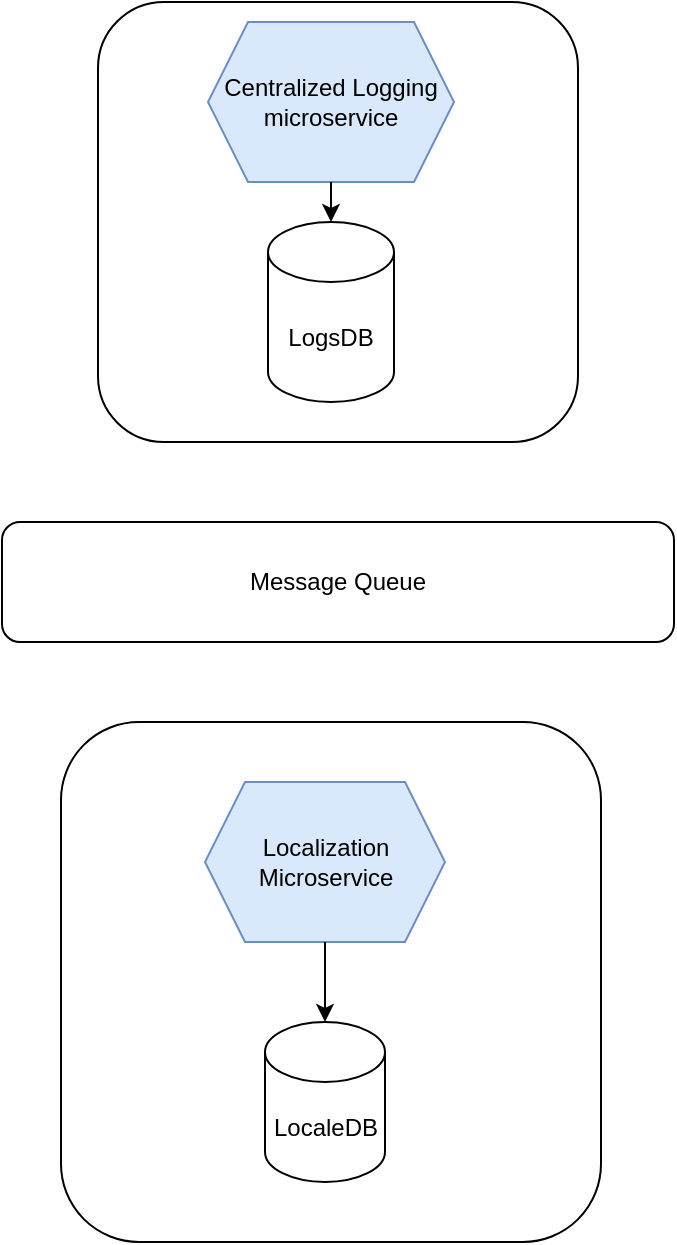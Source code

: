 <mxfile version="20.1.1" type="github">
  <diagram id="tqQHStCgdkgHb4JdpzSc" name="Page-1">
    <mxGraphModel dx="1234" dy="794" grid="1" gridSize="10" guides="1" tooltips="1" connect="1" arrows="1" fold="1" page="1" pageScale="1" pageWidth="827" pageHeight="1169" math="0" shadow="0">
      <root>
        <mxCell id="0" />
        <mxCell id="1" parent="0" />
        <mxCell id="Tjio9rQtHMge3xWPV5BF-4" value="" style="rounded=1;whiteSpace=wrap;html=1;" vertex="1" parent="1">
          <mxGeometry x="111.5" y="380" width="270" height="260" as="geometry" />
        </mxCell>
        <mxCell id="Tjio9rQtHMge3xWPV5BF-5" value="LocaleDB" style="shape=cylinder3;whiteSpace=wrap;html=1;boundedLbl=1;backgroundOutline=1;size=15;" vertex="1" parent="1">
          <mxGeometry x="213.5" y="530" width="60" height="80" as="geometry" />
        </mxCell>
        <mxCell id="Tjio9rQtHMge3xWPV5BF-6" value="Localization&lt;br&gt;Microservice" style="shape=hexagon;perimeter=hexagonPerimeter2;whiteSpace=wrap;html=1;fixedSize=1;fillColor=#dae8fc;strokeColor=#6c8ebf;" vertex="1" parent="1">
          <mxGeometry x="183.5" y="410" width="120" height="80" as="geometry" />
        </mxCell>
        <mxCell id="Tjio9rQtHMge3xWPV5BF-7" value="" style="endArrow=classic;html=1;rounded=0;exitX=0.5;exitY=1;exitDx=0;exitDy=0;entryX=0.5;entryY=0;entryDx=0;entryDy=0;entryPerimeter=0;" edge="1" parent="1" source="Tjio9rQtHMge3xWPV5BF-6" target="Tjio9rQtHMge3xWPV5BF-5">
          <mxGeometry width="50" height="50" relative="1" as="geometry">
            <mxPoint x="523.5" y="680" as="sourcePoint" />
            <mxPoint x="573.5" y="630" as="targetPoint" />
          </mxGeometry>
        </mxCell>
        <mxCell id="Tjio9rQtHMge3xWPV5BF-9" value="" style="rounded=1;whiteSpace=wrap;html=1;" vertex="1" parent="1">
          <mxGeometry x="130" y="20" width="240" height="220" as="geometry" />
        </mxCell>
        <mxCell id="Tjio9rQtHMge3xWPV5BF-10" value="Centralized Logging microservice" style="shape=hexagon;perimeter=hexagonPerimeter2;whiteSpace=wrap;html=1;fixedSize=1;fillColor=#dae8fc;strokeColor=#6c8ebf;" vertex="1" parent="1">
          <mxGeometry x="185" y="30" width="123" height="80" as="geometry" />
        </mxCell>
        <mxCell id="Tjio9rQtHMge3xWPV5BF-11" value="LogsDB" style="shape=cylinder3;whiteSpace=wrap;html=1;boundedLbl=1;backgroundOutline=1;size=15;" vertex="1" parent="1">
          <mxGeometry x="215" y="130" width="63" height="90" as="geometry" />
        </mxCell>
        <mxCell id="Tjio9rQtHMge3xWPV5BF-12" value="" style="endArrow=classic;html=1;rounded=0;exitX=0.5;exitY=1;exitDx=0;exitDy=0;entryX=0.5;entryY=0;entryDx=0;entryDy=0;entryPerimeter=0;" edge="1" parent="1" source="Tjio9rQtHMge3xWPV5BF-10" target="Tjio9rQtHMge3xWPV5BF-11">
          <mxGeometry width="50" height="50" relative="1" as="geometry">
            <mxPoint x="458" y="430" as="sourcePoint" />
            <mxPoint x="508" y="380" as="targetPoint" />
          </mxGeometry>
        </mxCell>
        <mxCell id="Tjio9rQtHMge3xWPV5BF-13" value="Message Queue" style="rounded=1;whiteSpace=wrap;html=1;" vertex="1" parent="1">
          <mxGeometry x="82" y="280" width="336" height="60" as="geometry" />
        </mxCell>
      </root>
    </mxGraphModel>
  </diagram>
</mxfile>
